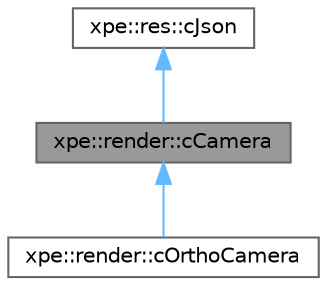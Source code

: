 digraph "xpe::render::cCamera"
{
 // LATEX_PDF_SIZE
  bgcolor="transparent";
  edge [fontname=Helvetica,fontsize=10,labelfontname=Helvetica,labelfontsize=10];
  node [fontname=Helvetica,fontsize=10,shape=box,height=0.2,width=0.4];
  Node1 [id="Node000001",label="xpe::render::cCamera",height=0.2,width=0.4,color="gray40", fillcolor="grey60", style="filled", fontcolor="black",tooltip=" "];
  Node2 -> Node1 [id="edge3_Node000001_Node000002",dir="back",color="steelblue1",style="solid",tooltip=" "];
  Node2 [id="Node000002",label="xpe::res::cJson",height=0.2,width=0.4,color="gray40", fillcolor="white", style="filled",URL="$classxpe_1_1res_1_1c_json.html",tooltip=" "];
  Node1 -> Node3 [id="edge4_Node000001_Node000003",dir="back",color="steelblue1",style="solid",tooltip=" "];
  Node3 [id="Node000003",label="xpe::render::cOrthoCamera",height=0.2,width=0.4,color="gray40", fillcolor="white", style="filled",URL="$classxpe_1_1render_1_1c_ortho_camera.html",tooltip=" "];
}
